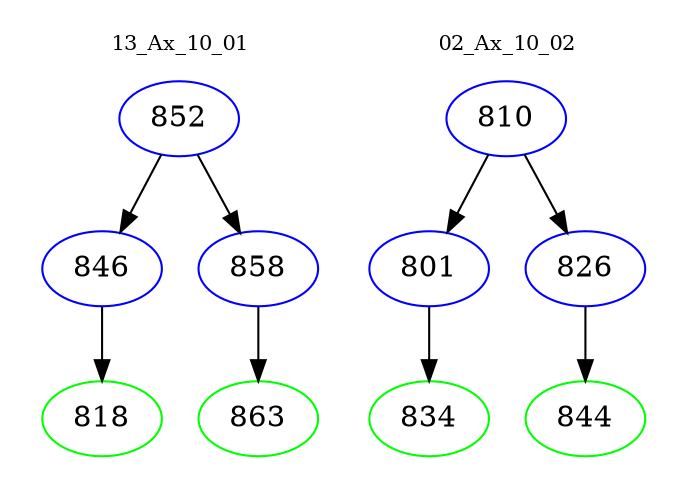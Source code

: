 digraph{
subgraph cluster_0 {
color = white
label = "13_Ax_10_01";
fontsize=10;
T0_852 [label="852", color="blue"]
T0_852 -> T0_846 [color="black"]
T0_846 [label="846", color="blue"]
T0_846 -> T0_818 [color="black"]
T0_818 [label="818", color="green"]
T0_852 -> T0_858 [color="black"]
T0_858 [label="858", color="blue"]
T0_858 -> T0_863 [color="black"]
T0_863 [label="863", color="green"]
}
subgraph cluster_1 {
color = white
label = "02_Ax_10_02";
fontsize=10;
T1_810 [label="810", color="blue"]
T1_810 -> T1_801 [color="black"]
T1_801 [label="801", color="blue"]
T1_801 -> T1_834 [color="black"]
T1_834 [label="834", color="green"]
T1_810 -> T1_826 [color="black"]
T1_826 [label="826", color="blue"]
T1_826 -> T1_844 [color="black"]
T1_844 [label="844", color="green"]
}
}
